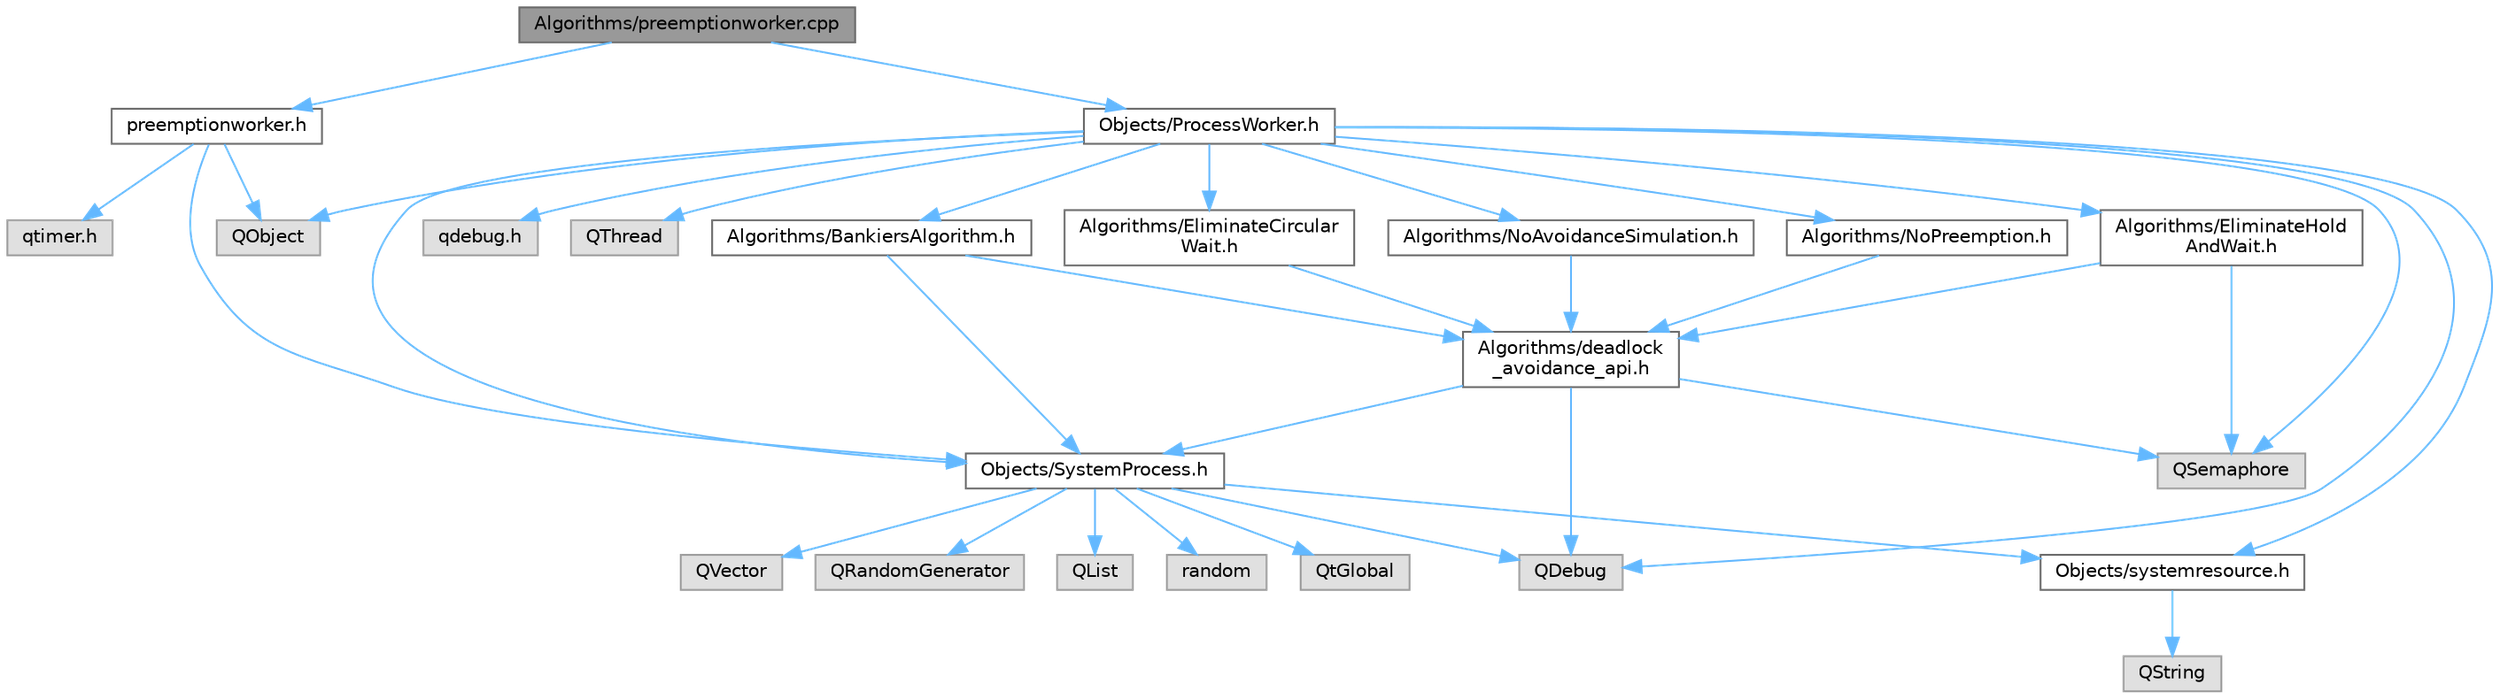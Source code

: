 digraph "Algorithms/preemptionworker.cpp"
{
 // LATEX_PDF_SIZE
  bgcolor="transparent";
  edge [fontname=Helvetica,fontsize=10,labelfontname=Helvetica,labelfontsize=10];
  node [fontname=Helvetica,fontsize=10,shape=box,height=0.2,width=0.4];
  Node1 [id="Node000001",label="Algorithms/preemptionworker.cpp",height=0.2,width=0.4,color="gray40", fillcolor="grey60", style="filled", fontcolor="black",tooltip=" "];
  Node1 -> Node2 [id="edge36_Node000001_Node000002",color="steelblue1",style="solid",tooltip=" "];
  Node2 [id="Node000002",label="preemptionworker.h",height=0.2,width=0.4,color="grey40", fillcolor="white", style="filled",URL="$preemptionworker_8h.html",tooltip=" "];
  Node2 -> Node3 [id="edge37_Node000002_Node000003",color="steelblue1",style="solid",tooltip=" "];
  Node3 [id="Node000003",label="qtimer.h",height=0.2,width=0.4,color="grey60", fillcolor="#E0E0E0", style="filled",tooltip=" "];
  Node2 -> Node4 [id="edge38_Node000002_Node000004",color="steelblue1",style="solid",tooltip=" "];
  Node4 [id="Node000004",label="QObject",height=0.2,width=0.4,color="grey60", fillcolor="#E0E0E0", style="filled",tooltip=" "];
  Node2 -> Node5 [id="edge39_Node000002_Node000005",color="steelblue1",style="solid",tooltip=" "];
  Node5 [id="Node000005",label="Objects/SystemProcess.h",height=0.2,width=0.4,color="grey40", fillcolor="white", style="filled",URL="$systemprocess_8h.html",tooltip=" "];
  Node5 -> Node6 [id="edge40_Node000005_Node000006",color="steelblue1",style="solid",tooltip=" "];
  Node6 [id="Node000006",label="QList",height=0.2,width=0.4,color="grey60", fillcolor="#E0E0E0", style="filled",tooltip=" "];
  Node5 -> Node7 [id="edge41_Node000005_Node000007",color="steelblue1",style="solid",tooltip=" "];
  Node7 [id="Node000007",label="Objects/systemresource.h",height=0.2,width=0.4,color="grey40", fillcolor="white", style="filled",URL="$systemresource_8h.html",tooltip=" "];
  Node7 -> Node8 [id="edge42_Node000007_Node000008",color="steelblue1",style="solid",tooltip=" "];
  Node8 [id="Node000008",label="QString",height=0.2,width=0.4,color="grey60", fillcolor="#E0E0E0", style="filled",tooltip=" "];
  Node5 -> Node9 [id="edge43_Node000005_Node000009",color="steelblue1",style="solid",tooltip=" "];
  Node9 [id="Node000009",label="QDebug",height=0.2,width=0.4,color="grey60", fillcolor="#E0E0E0", style="filled",tooltip=" "];
  Node5 -> Node10 [id="edge44_Node000005_Node000010",color="steelblue1",style="solid",tooltip=" "];
  Node10 [id="Node000010",label="random",height=0.2,width=0.4,color="grey60", fillcolor="#E0E0E0", style="filled",tooltip=" "];
  Node5 -> Node11 [id="edge45_Node000005_Node000011",color="steelblue1",style="solid",tooltip=" "];
  Node11 [id="Node000011",label="QtGlobal",height=0.2,width=0.4,color="grey60", fillcolor="#E0E0E0", style="filled",tooltip=" "];
  Node5 -> Node12 [id="edge46_Node000005_Node000012",color="steelblue1",style="solid",tooltip=" "];
  Node12 [id="Node000012",label="QVector",height=0.2,width=0.4,color="grey60", fillcolor="#E0E0E0", style="filled",tooltip=" "];
  Node5 -> Node13 [id="edge47_Node000005_Node000013",color="steelblue1",style="solid",tooltip=" "];
  Node13 [id="Node000013",label="QRandomGenerator",height=0.2,width=0.4,color="grey60", fillcolor="#E0E0E0", style="filled",tooltip=" "];
  Node1 -> Node14 [id="edge48_Node000001_Node000014",color="steelblue1",style="solid",tooltip=" "];
  Node14 [id="Node000014",label="Objects/ProcessWorker.h",height=0.2,width=0.4,color="grey40", fillcolor="white", style="filled",URL="$processworker_8h.html",tooltip=" "];
  Node14 -> Node15 [id="edge49_Node000014_Node000015",color="steelblue1",style="solid",tooltip=" "];
  Node15 [id="Node000015",label="qdebug.h",height=0.2,width=0.4,color="grey60", fillcolor="#E0E0E0", style="filled",tooltip=" "];
  Node14 -> Node4 [id="edge50_Node000014_Node000004",color="steelblue1",style="solid",tooltip=" "];
  Node14 -> Node5 [id="edge51_Node000014_Node000005",color="steelblue1",style="solid",tooltip=" "];
  Node14 -> Node7 [id="edge52_Node000014_Node000007",color="steelblue1",style="solid",tooltip=" "];
  Node14 -> Node16 [id="edge53_Node000014_Node000016",color="steelblue1",style="solid",tooltip=" "];
  Node16 [id="Node000016",label="QSemaphore",height=0.2,width=0.4,color="grey60", fillcolor="#E0E0E0", style="filled",tooltip=" "];
  Node14 -> Node17 [id="edge54_Node000014_Node000017",color="steelblue1",style="solid",tooltip=" "];
  Node17 [id="Node000017",label="QThread",height=0.2,width=0.4,color="grey60", fillcolor="#E0E0E0", style="filled",tooltip=" "];
  Node14 -> Node9 [id="edge55_Node000014_Node000009",color="steelblue1",style="solid",tooltip=" "];
  Node14 -> Node18 [id="edge56_Node000014_Node000018",color="steelblue1",style="solid",tooltip=" "];
  Node18 [id="Node000018",label="Algorithms/BankiersAlgorithm.h",height=0.2,width=0.4,color="grey40", fillcolor="white", style="filled",URL="$_algorithms_2bankiersalgorithm_8h.html",tooltip=" "];
  Node18 -> Node5 [id="edge57_Node000018_Node000005",color="steelblue1",style="solid",tooltip=" "];
  Node18 -> Node19 [id="edge58_Node000018_Node000019",color="steelblue1",style="solid",tooltip=" "];
  Node19 [id="Node000019",label="Algorithms/deadlock\l_avoidance_api.h",height=0.2,width=0.4,color="grey40", fillcolor="white", style="filled",URL="$deadlock__avoidance__api_8h.html",tooltip=" "];
  Node19 -> Node5 [id="edge59_Node000019_Node000005",color="steelblue1",style="solid",tooltip=" "];
  Node19 -> Node16 [id="edge60_Node000019_Node000016",color="steelblue1",style="solid",tooltip=" "];
  Node19 -> Node9 [id="edge61_Node000019_Node000009",color="steelblue1",style="solid",tooltip=" "];
  Node14 -> Node20 [id="edge62_Node000014_Node000020",color="steelblue1",style="solid",tooltip=" "];
  Node20 [id="Node000020",label="Algorithms/NoAvoidanceSimulation.h",height=0.2,width=0.4,color="grey40", fillcolor="white", style="filled",URL="$noavoidancesimulation_8h.html",tooltip=" "];
  Node20 -> Node19 [id="edge63_Node000020_Node000019",color="steelblue1",style="solid",tooltip=" "];
  Node14 -> Node21 [id="edge64_Node000014_Node000021",color="steelblue1",style="solid",tooltip=" "];
  Node21 [id="Node000021",label="Algorithms/EliminateCircular\lWait.h",height=0.2,width=0.4,color="grey40", fillcolor="white", style="filled",URL="$eliminatecircularwait_8h.html",tooltip=" "];
  Node21 -> Node19 [id="edge65_Node000021_Node000019",color="steelblue1",style="solid",tooltip=" "];
  Node14 -> Node22 [id="edge66_Node000014_Node000022",color="steelblue1",style="solid",tooltip=" "];
  Node22 [id="Node000022",label="Algorithms/EliminateHold\lAndWait.h",height=0.2,width=0.4,color="grey40", fillcolor="white", style="filled",URL="$eliminateholdandwait_8h.html",tooltip=" "];
  Node22 -> Node19 [id="edge67_Node000022_Node000019",color="steelblue1",style="solid",tooltip=" "];
  Node22 -> Node16 [id="edge68_Node000022_Node000016",color="steelblue1",style="solid",tooltip=" "];
  Node14 -> Node23 [id="edge69_Node000014_Node000023",color="steelblue1",style="solid",tooltip=" "];
  Node23 [id="Node000023",label="Algorithms/NoPreemption.h",height=0.2,width=0.4,color="grey40", fillcolor="white", style="filled",URL="$nopreemption_8h.html",tooltip=" "];
  Node23 -> Node19 [id="edge70_Node000023_Node000019",color="steelblue1",style="solid",tooltip=" "];
}
